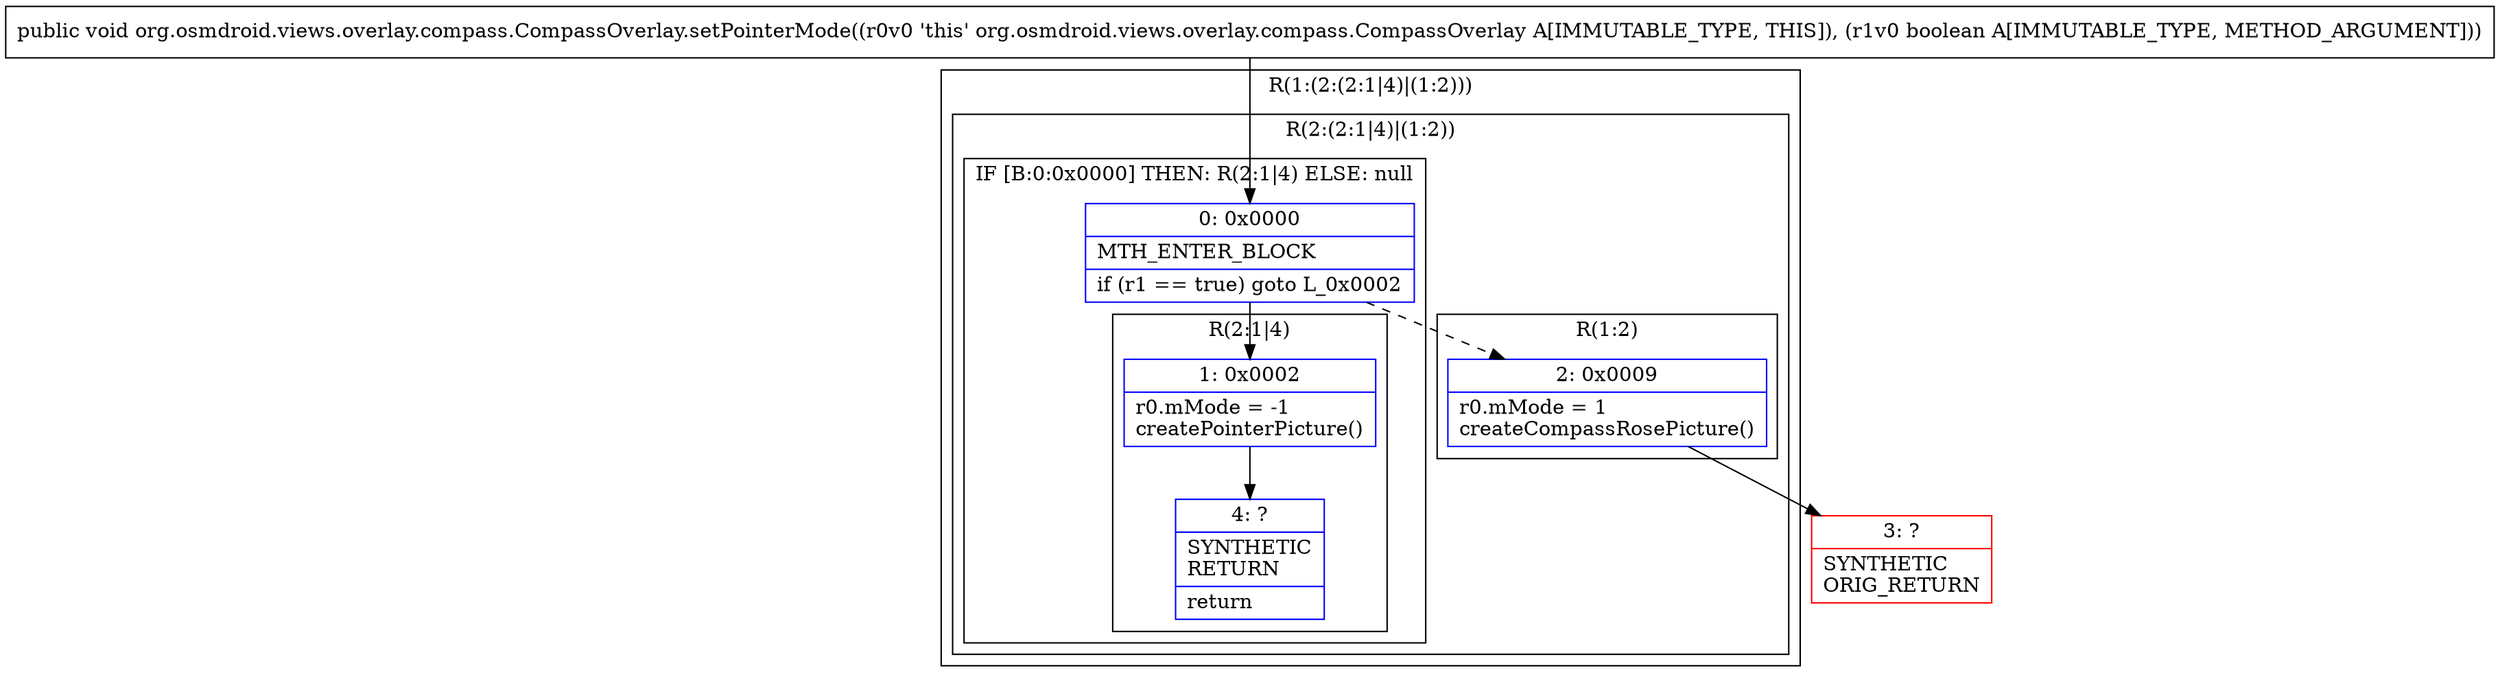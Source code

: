 digraph "CFG fororg.osmdroid.views.overlay.compass.CompassOverlay.setPointerMode(Z)V" {
subgraph cluster_Region_1215285643 {
label = "R(1:(2:(2:1|4)|(1:2)))";
node [shape=record,color=blue];
subgraph cluster_Region_1327478840 {
label = "R(2:(2:1|4)|(1:2))";
node [shape=record,color=blue];
subgraph cluster_IfRegion_791900845 {
label = "IF [B:0:0x0000] THEN: R(2:1|4) ELSE: null";
node [shape=record,color=blue];
Node_0 [shape=record,label="{0\:\ 0x0000|MTH_ENTER_BLOCK\l|if (r1 == true) goto L_0x0002\l}"];
subgraph cluster_Region_425855782 {
label = "R(2:1|4)";
node [shape=record,color=blue];
Node_1 [shape=record,label="{1\:\ 0x0002|r0.mMode = \-1\lcreatePointerPicture()\l}"];
Node_4 [shape=record,label="{4\:\ ?|SYNTHETIC\lRETURN\l|return\l}"];
}
}
subgraph cluster_Region_804760080 {
label = "R(1:2)";
node [shape=record,color=blue];
Node_2 [shape=record,label="{2\:\ 0x0009|r0.mMode = 1\lcreateCompassRosePicture()\l}"];
}
}
}
Node_3 [shape=record,color=red,label="{3\:\ ?|SYNTHETIC\lORIG_RETURN\l}"];
MethodNode[shape=record,label="{public void org.osmdroid.views.overlay.compass.CompassOverlay.setPointerMode((r0v0 'this' org.osmdroid.views.overlay.compass.CompassOverlay A[IMMUTABLE_TYPE, THIS]), (r1v0 boolean A[IMMUTABLE_TYPE, METHOD_ARGUMENT])) }"];
MethodNode -> Node_0;
Node_0 -> Node_1;
Node_0 -> Node_2[style=dashed];
Node_1 -> Node_4;
Node_2 -> Node_3;
}

